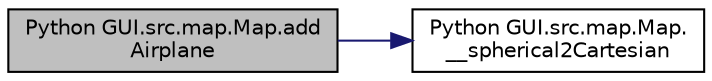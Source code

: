 digraph "Python GUI.src.map.Map.addAirplane"
{
  edge [fontname="Helvetica",fontsize="10",labelfontname="Helvetica",labelfontsize="10"];
  node [fontname="Helvetica",fontsize="10",shape=record];
  rankdir="LR";
  Node1 [label="Python GUI.src.map.Map.add\lAirplane",height=0.2,width=0.4,color="black", fillcolor="grey75", style="filled", fontcolor="black"];
  Node1 -> Node2 [color="midnightblue",fontsize="10",style="solid"];
  Node2 [label="Python GUI.src.map.Map.\l__spherical2Cartesian",height=0.2,width=0.4,color="black", fillcolor="white", style="filled",URL="$class_python_01_g_u_i_1_1src_1_1map_1_1_map.html#ae797012f47369263b511e8113d4673ad"];
}
